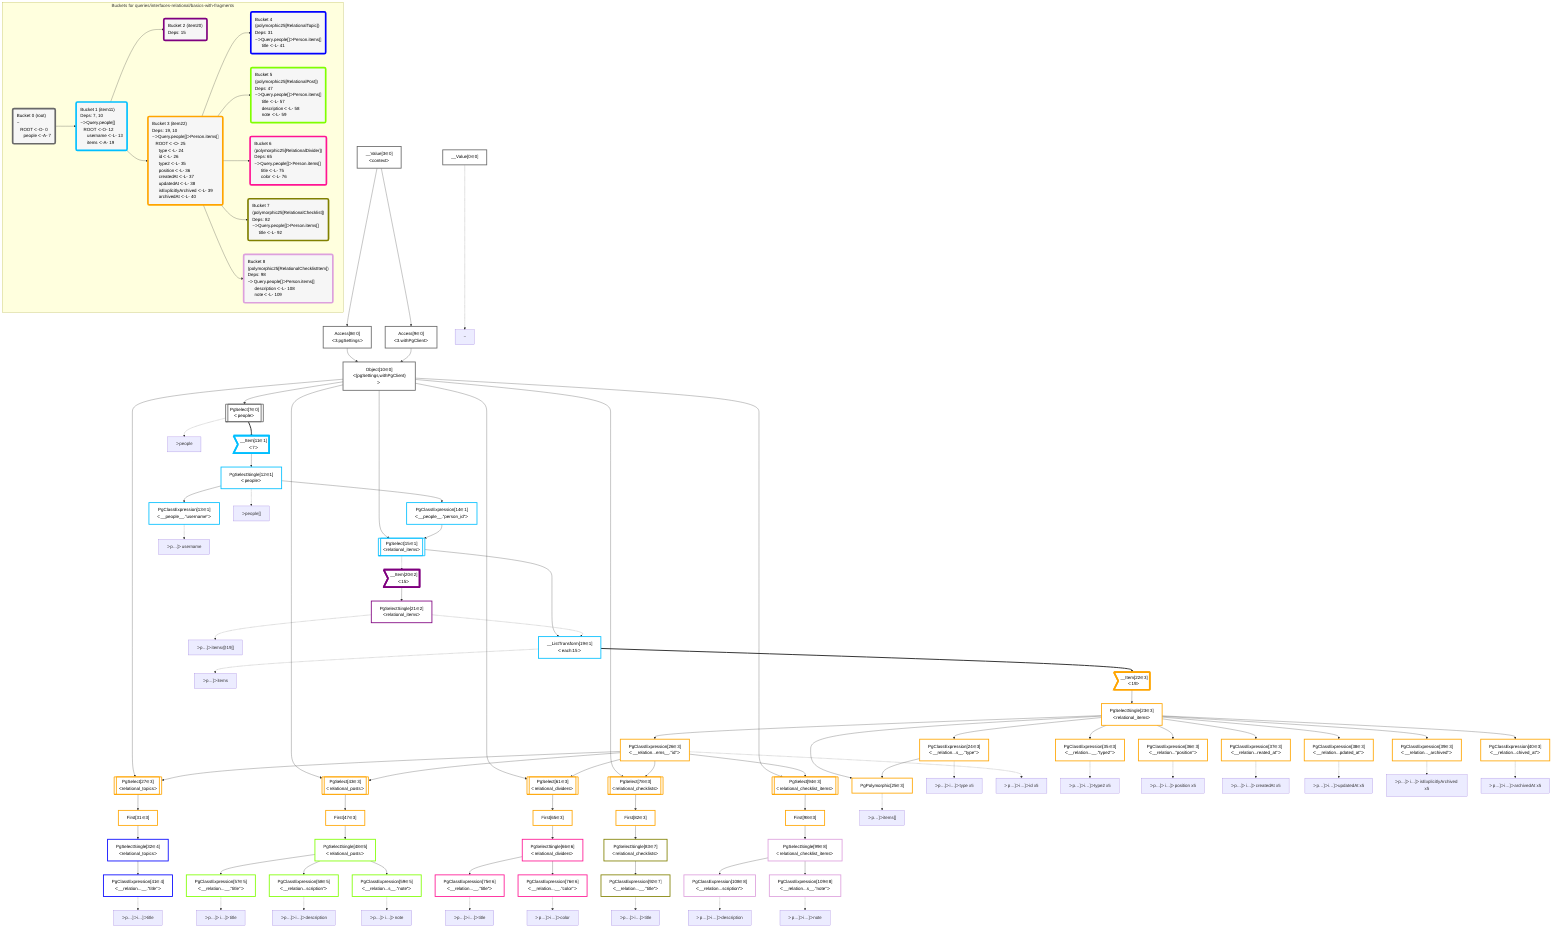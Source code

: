 graph TD
    classDef path fill:#eee,stroke:#000,color:#000
    classDef plan fill:#fff,stroke-width:3px,color:#000
    classDef itemplan fill:#fff,stroke-width:6px,color:#000
    classDef sideeffectplan fill:#f00,stroke-width:6px,color:#000
    classDef bucket fill:#f6f6f6,color:#000,stroke-width:6px,text-align:left


    %% define plans
    __Value0["__Value[0∈0]"]:::plan
    __Value3["__Value[3∈0]<br />ᐸcontextᐳ"]:::plan
    Access8["Access[8∈0]<br />ᐸ3.pgSettingsᐳ"]:::plan
    Access9["Access[9∈0]<br />ᐸ3.withPgClientᐳ"]:::plan
    Object10["Object[10∈0]<br />ᐸ{pgSettings,withPgClient}ᐳ"]:::plan
    PgSelect7[["PgSelect[7∈0]<br />ᐸpeopleᐳ"]]:::plan
    __Item11>"__Item[11∈1]<br />ᐸ7ᐳ"]:::itemplan
    PgSelectSingle12["PgSelectSingle[12∈1]<br />ᐸpeopleᐳ"]:::plan
    PgClassExpression13["PgClassExpression[13∈1]<br />ᐸ__people__.”username”ᐳ"]:::plan
    PgClassExpression14["PgClassExpression[14∈1]<br />ᐸ__people__.”person_id”ᐳ"]:::plan
    PgSelect15[["PgSelect[15∈1]<br />ᐸrelational_itemsᐳ"]]:::plan
    __ListTransform19["__ListTransform[19∈1]<br />ᐸeach:15ᐳ"]:::plan
    __Item20>"__Item[20∈2]<br />ᐸ15ᐳ"]:::itemplan
    PgSelectSingle21["PgSelectSingle[21∈2]<br />ᐸrelational_itemsᐳ"]:::plan
    __Item22>"__Item[22∈3]<br />ᐸ19ᐳ"]:::itemplan
    PgSelectSingle23["PgSelectSingle[23∈3]<br />ᐸrelational_itemsᐳ"]:::plan
    PgClassExpression24["PgClassExpression[24∈3]<br />ᐸ__relation...s__.”type”ᐳ"]:::plan
    PgPolymorphic25["PgPolymorphic[25∈3]"]:::plan
    PgClassExpression26["PgClassExpression[26∈3]<br />ᐸ__relation...ems__.”id”ᐳ"]:::plan
    PgSelect27[["PgSelect[27∈3]<br />ᐸrelational_topicsᐳ"]]:::plan
    First31["First[31∈3]"]:::plan
    PgSelectSingle32["PgSelectSingle[32∈4]<br />ᐸrelational_topicsᐳ"]:::plan
    PgClassExpression35["PgClassExpression[35∈3]<br />ᐸ__relation...__.”type2”ᐳ"]:::plan
    PgClassExpression36["PgClassExpression[36∈3]<br />ᐸ__relation...”position”ᐳ"]:::plan
    PgClassExpression37["PgClassExpression[37∈3]<br />ᐸ__relation...reated_at”ᐳ"]:::plan
    PgClassExpression38["PgClassExpression[38∈3]<br />ᐸ__relation...pdated_at”ᐳ"]:::plan
    PgClassExpression39["PgClassExpression[39∈3]<br />ᐸ__relation..._archived”ᐳ"]:::plan
    PgClassExpression40["PgClassExpression[40∈3]<br />ᐸ__relation...chived_at”ᐳ"]:::plan
    PgClassExpression41["PgClassExpression[41∈4]<br />ᐸ__relation...__.”title”ᐳ"]:::plan
    PgSelect43[["PgSelect[43∈3]<br />ᐸrelational_postsᐳ"]]:::plan
    First47["First[47∈3]"]:::plan
    PgSelectSingle48["PgSelectSingle[48∈5]<br />ᐸrelational_postsᐳ"]:::plan
    PgClassExpression57["PgClassExpression[57∈5]<br />ᐸ__relation...__.”title”ᐳ"]:::plan
    PgClassExpression58["PgClassExpression[58∈5]<br />ᐸ__relation...scription”ᐳ"]:::plan
    PgClassExpression59["PgClassExpression[59∈5]<br />ᐸ__relation...s__.”note”ᐳ"]:::plan
    PgSelect61[["PgSelect[61∈3]<br />ᐸrelational_dividersᐳ"]]:::plan
    First65["First[65∈3]"]:::plan
    PgSelectSingle66["PgSelectSingle[66∈6]<br />ᐸrelational_dividersᐳ"]:::plan
    PgClassExpression75["PgClassExpression[75∈6]<br />ᐸ__relation...__.”title”ᐳ"]:::plan
    PgClassExpression76["PgClassExpression[76∈6]<br />ᐸ__relation...__.”color”ᐳ"]:::plan
    PgSelect78[["PgSelect[78∈3]<br />ᐸrelational_checklistsᐳ"]]:::plan
    First82["First[82∈3]"]:::plan
    PgSelectSingle83["PgSelectSingle[83∈7]<br />ᐸrelational_checklistsᐳ"]:::plan
    PgClassExpression92["PgClassExpression[92∈7]<br />ᐸ__relation...__.”title”ᐳ"]:::plan
    PgSelect94[["PgSelect[94∈3]<br />ᐸrelational_checklist_itemsᐳ"]]:::plan
    First98["First[98∈3]"]:::plan
    PgSelectSingle99["PgSelectSingle[99∈8]<br />ᐸrelational_checklist_itemsᐳ"]:::plan
    PgClassExpression108["PgClassExpression[108∈8]<br />ᐸ__relation...scription”ᐳ"]:::plan
    PgClassExpression109["PgClassExpression[109∈8]<br />ᐸ__relation...s__.”note”ᐳ"]:::plan

    %% plan dependencies
    __Value3 --> Access8
    __Value3 --> Access9
    Access8 & Access9 --> Object10
    Object10 --> PgSelect7
    PgSelect7 ==> __Item11
    __Item11 --> PgSelectSingle12
    PgSelectSingle12 --> PgClassExpression13
    PgSelectSingle12 --> PgClassExpression14
    Object10 & PgClassExpression14 --> PgSelect15
    PgSelect15 --> __ListTransform19
    PgSelectSingle21 -.-> __ListTransform19
    PgSelect15 -.-> __Item20
    __Item20 --> PgSelectSingle21
    __ListTransform19 ==> __Item22
    __Item22 --> PgSelectSingle23
    PgSelectSingle23 --> PgClassExpression24
    PgSelectSingle23 & PgClassExpression24 --> PgPolymorphic25
    PgSelectSingle23 --> PgClassExpression26
    Object10 & PgClassExpression26 --> PgSelect27
    PgSelect27 --> First31
    First31 --> PgSelectSingle32
    PgSelectSingle23 --> PgClassExpression35
    PgSelectSingle23 --> PgClassExpression36
    PgSelectSingle23 --> PgClassExpression37
    PgSelectSingle23 --> PgClassExpression38
    PgSelectSingle23 --> PgClassExpression39
    PgSelectSingle23 --> PgClassExpression40
    PgSelectSingle32 --> PgClassExpression41
    Object10 & PgClassExpression26 --> PgSelect43
    PgSelect43 --> First47
    First47 --> PgSelectSingle48
    PgSelectSingle48 --> PgClassExpression57
    PgSelectSingle48 --> PgClassExpression58
    PgSelectSingle48 --> PgClassExpression59
    Object10 & PgClassExpression26 --> PgSelect61
    PgSelect61 --> First65
    First65 --> PgSelectSingle66
    PgSelectSingle66 --> PgClassExpression75
    PgSelectSingle66 --> PgClassExpression76
    Object10 & PgClassExpression26 --> PgSelect78
    PgSelect78 --> First82
    First82 --> PgSelectSingle83
    PgSelectSingle83 --> PgClassExpression92
    Object10 & PgClassExpression26 --> PgSelect94
    PgSelect94 --> First98
    First98 --> PgSelectSingle99
    PgSelectSingle99 --> PgClassExpression108
    PgSelectSingle99 --> PgClassExpression109

    %% plan-to-path relationships
    P0["~"]
    __Value0 -.-> P0
    P7["ᐳpeople"]
    PgSelect7 -.-> P7
    P12["ᐳpeople[]"]
    PgSelectSingle12 -.-> P12
    P13["ᐳp…]ᐳusername"]
    PgClassExpression13 -.-> P13
    P19["ᐳp…]ᐳitems"]
    __ListTransform19 -.-> P19
    P21["ᐳp…]ᐳitems@19[]"]
    PgSelectSingle21 -.-> P21
    P24["ᐳp…]ᐳi…]ᐳtype x5"]
    PgClassExpression24 -.-> P24
    P25["ᐳp…]ᐳitems[]"]
    PgPolymorphic25 -.-> P25
    P26["ᐳp…]ᐳi…]ᐳid x5"]
    PgClassExpression26 -.-> P26
    P35["ᐳp…]ᐳi…]ᐳtype2 x5"]
    PgClassExpression35 -.-> P35
    P36["ᐳp…]ᐳi…]ᐳposition x5"]
    PgClassExpression36 -.-> P36
    P37["ᐳp…]ᐳi…]ᐳcreatedAt x5"]
    PgClassExpression37 -.-> P37
    P38["ᐳp…]ᐳi…]ᐳupdatedAt x5"]
    PgClassExpression38 -.-> P38
    P39["ᐳp…]ᐳi…]ᐳisExplicitlyArchived x5"]
    PgClassExpression39 -.-> P39
    P40["ᐳp…]ᐳi…]ᐳarchivedAt x5"]
    PgClassExpression40 -.-> P40
    P41["ᐳp…]ᐳi…]ᐳtitle"]
    PgClassExpression41 -.-> P41
    P57["ᐳp…]ᐳi…]ᐳtitle"]
    PgClassExpression57 -.-> P57
    P58["ᐳp…]ᐳi…]ᐳdescription"]
    PgClassExpression58 -.-> P58
    P59["ᐳp…]ᐳi…]ᐳnote"]
    PgClassExpression59 -.-> P59
    P75["ᐳp…]ᐳi…]ᐳtitle"]
    PgClassExpression75 -.-> P75
    P76["ᐳp…]ᐳi…]ᐳcolor"]
    PgClassExpression76 -.-> P76
    P92["ᐳp…]ᐳi…]ᐳtitle"]
    PgClassExpression92 -.-> P92
    P108["ᐳp…]ᐳi…]ᐳdescription"]
    PgClassExpression108 -.-> P108
    P109["ᐳp…]ᐳi…]ᐳnote"]
    PgClassExpression109 -.-> P109

    subgraph "Buckets for queries/interfaces-relational/basics-with-fragments"
    Bucket0("Bucket 0 (root)<br />~<br />⠀ROOT ᐸ-O- 0<br />⠀⠀people ᐸ-A- 7"):::bucket
    classDef bucket0 stroke:#696969
    class Bucket0,__Value0,__Value3,PgSelect7,Access8,Access9,Object10 bucket0
    Bucket1("Bucket 1 (item11)<br />Deps: 7, 10<br />~ᐳQuery.people[]<br />⠀ROOT ᐸ-O- 12<br />⠀⠀username ᐸ-L- 13<br />⠀⠀items ᐸ-A- 19"):::bucket
    classDef bucket1 stroke:#00bfff
    class Bucket1,__Item11,PgSelectSingle12,PgClassExpression13,PgClassExpression14,PgSelect15,__ListTransform19 bucket1
    Bucket2("Bucket 2 (item20)<br />Deps: 15"):::bucket
    classDef bucket2 stroke:#7f007f
    class Bucket2,__Item20,PgSelectSingle21 bucket2
    Bucket3("Bucket 3 (item22)<br />Deps: 19, 10<br />~ᐳQuery.people[]ᐳPerson.items[]<br />⠀ROOT ᐸ-O- 25<br />⠀⠀type ᐸ-L- 24<br />⠀⠀id ᐸ-L- 26<br />⠀⠀type2 ᐸ-L- 35<br />⠀⠀position ᐸ-L- 36<br />⠀⠀createdAt ᐸ-L- 37<br />⠀⠀updatedAt ᐸ-L- 38<br />⠀⠀isExplicitlyArchived ᐸ-L- 39<br />⠀⠀archivedAt ᐸ-L- 40"):::bucket
    classDef bucket3 stroke:#ffa500
    class Bucket3,__Item22,PgSelectSingle23,PgClassExpression24,PgPolymorphic25,PgClassExpression26,PgSelect27,First31,PgClassExpression35,PgClassExpression36,PgClassExpression37,PgClassExpression38,PgClassExpression39,PgClassExpression40,PgSelect43,First47,PgSelect61,First65,PgSelect78,First82,PgSelect94,First98 bucket3
    Bucket4("Bucket 4 (polymorphic25[RelationalTopic])<br />Deps: 31<br />~ᐳQuery.people[]ᐳPerson.items[]<br />⠀⠀title ᐸ-L- 41"):::bucket
    classDef bucket4 stroke:#0000ff
    class Bucket4,PgSelectSingle32,PgClassExpression41 bucket4
    Bucket5("Bucket 5 (polymorphic25[RelationalPost])<br />Deps: 47<br />~ᐳQuery.people[]ᐳPerson.items[]<br />⠀⠀title ᐸ-L- 57<br />⠀⠀description ᐸ-L- 58<br />⠀⠀note ᐸ-L- 59"):::bucket
    classDef bucket5 stroke:#7fff00
    class Bucket5,PgSelectSingle48,PgClassExpression57,PgClassExpression58,PgClassExpression59 bucket5
    Bucket6("Bucket 6 (polymorphic25[RelationalDivider])<br />Deps: 65<br />~ᐳQuery.people[]ᐳPerson.items[]<br />⠀⠀title ᐸ-L- 75<br />⠀⠀color ᐸ-L- 76"):::bucket
    classDef bucket6 stroke:#ff1493
    class Bucket6,PgSelectSingle66,PgClassExpression75,PgClassExpression76 bucket6
    Bucket7("Bucket 7 (polymorphic25[RelationalChecklist])<br />Deps: 82<br />~ᐳQuery.people[]ᐳPerson.items[]<br />⠀⠀title ᐸ-L- 92"):::bucket
    classDef bucket7 stroke:#808000
    class Bucket7,PgSelectSingle83,PgClassExpression92 bucket7
    Bucket8("Bucket 8 (polymorphic25[RelationalChecklistItem])<br />Deps: 98<br />~ᐳQuery.people[]ᐳPerson.items[]<br />⠀⠀description ᐸ-L- 108<br />⠀⠀note ᐸ-L- 109"):::bucket
    classDef bucket8 stroke:#dda0dd
    class Bucket8,PgSelectSingle99,PgClassExpression108,PgClassExpression109 bucket8
    Bucket0 --> Bucket1
    Bucket1 --> Bucket2 & Bucket3
    Bucket3 --> Bucket4 & Bucket5 & Bucket6 & Bucket7 & Bucket8
    end
